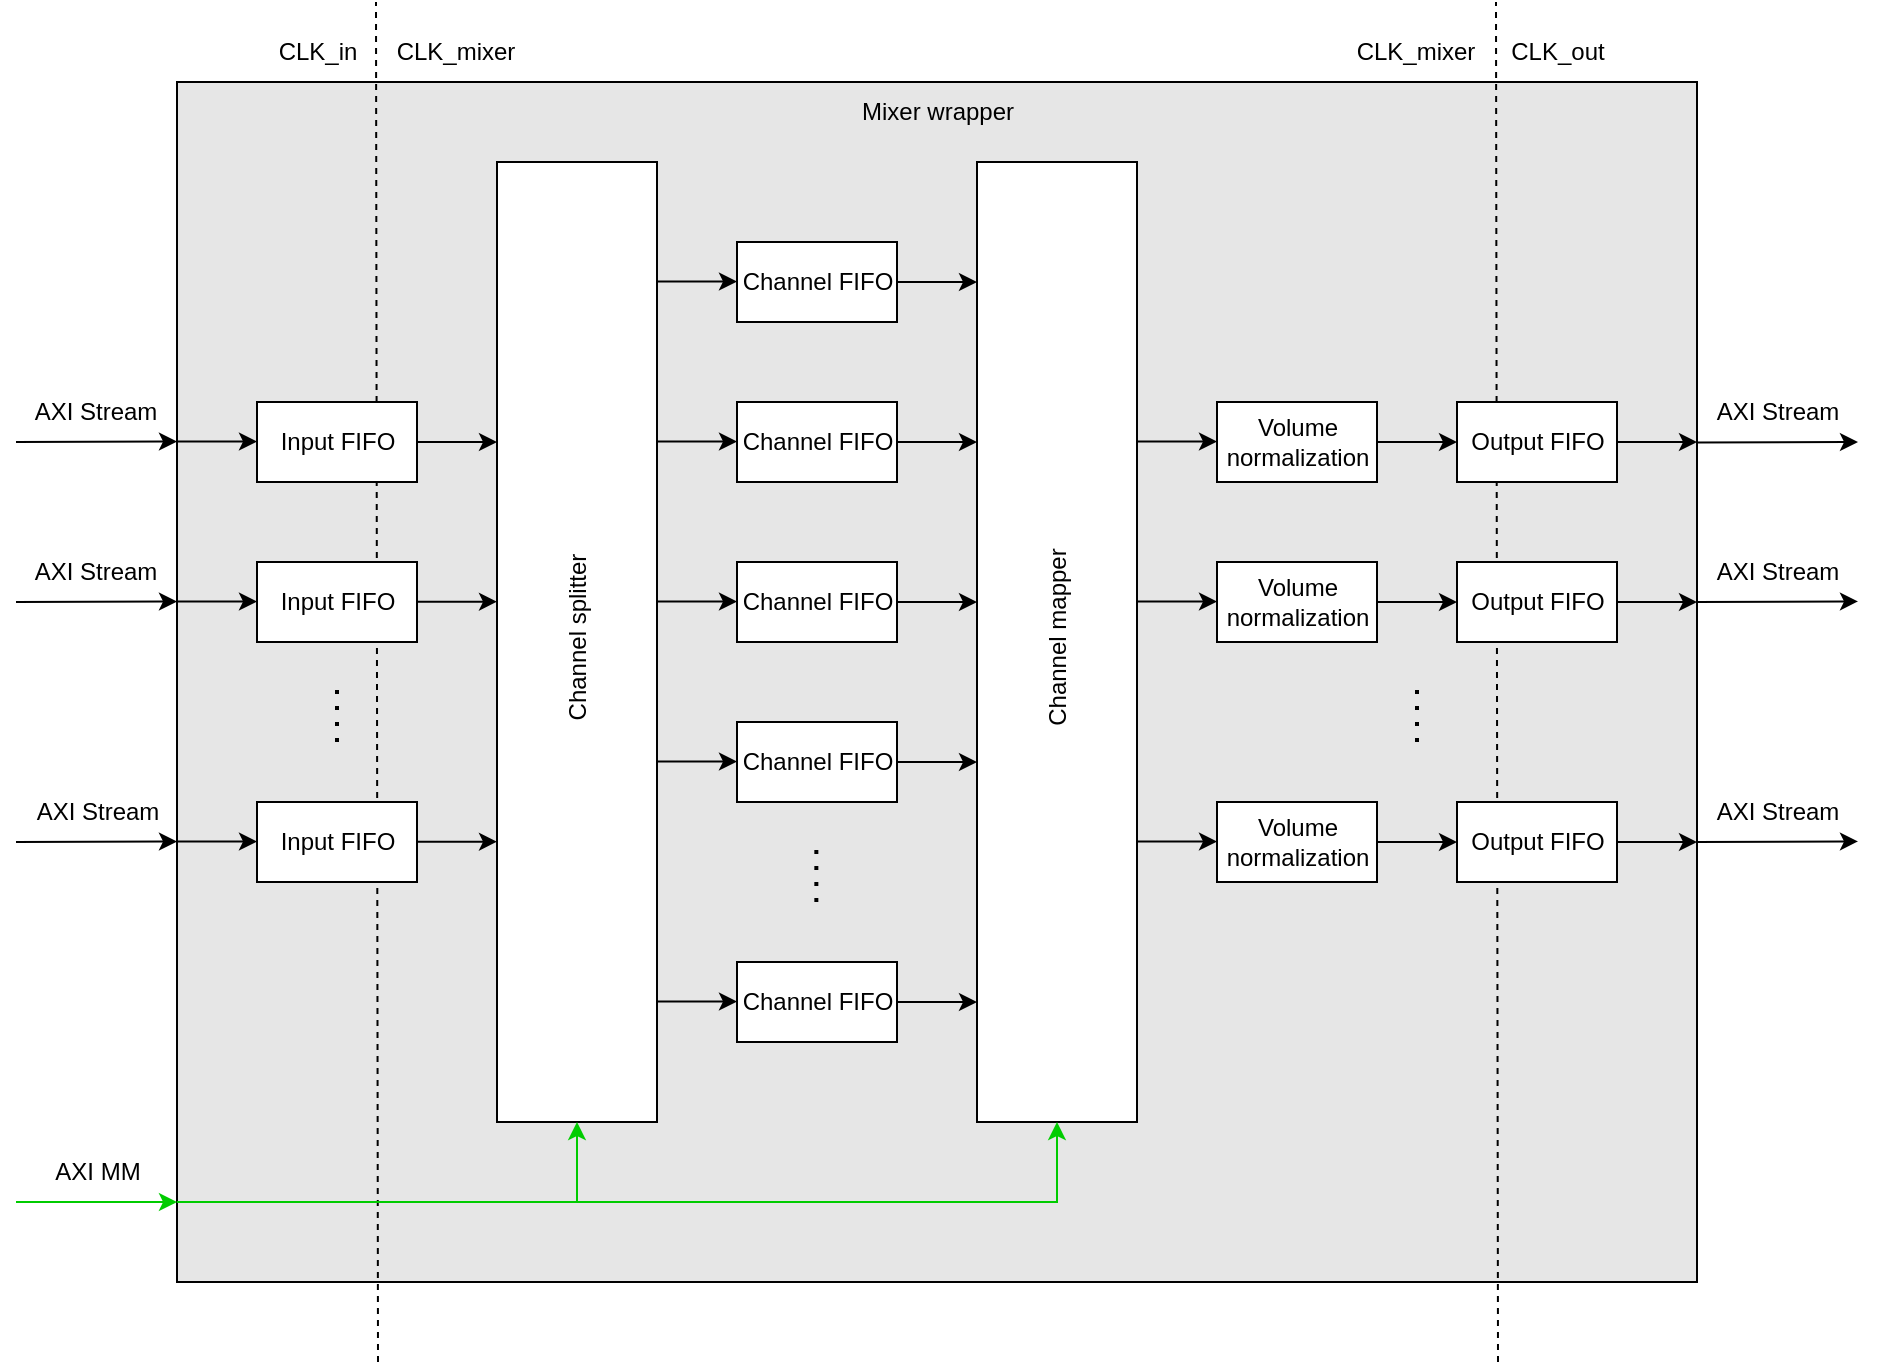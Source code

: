 <mxfile version="24.8.8">
  <diagram name="Page-1" id="g2rC1qAINQ6pp2GtvI6w">
    <mxGraphModel grid="1" page="1" gridSize="10" guides="1" tooltips="1" connect="1" arrows="1" fold="1" pageScale="1" pageWidth="827" pageHeight="1169" math="0" shadow="0">
      <root>
        <mxCell id="0" />
        <mxCell id="1" parent="0" />
        <mxCell id="42Vnc2HdHH7F2rJXRdI3-75" value="" style="rounded=0;whiteSpace=wrap;html=1;fillColor=#E6E6E6;" vertex="1" parent="1">
          <mxGeometry x="200.5" y="80" width="760" height="600" as="geometry" />
        </mxCell>
        <mxCell id="42Vnc2HdHH7F2rJXRdI3-92" value="" style="endArrow=none;dashed=1;html=1;rounded=0;" edge="1" parent="1">
          <mxGeometry width="50" height="50" relative="1" as="geometry">
            <mxPoint x="861" y="720" as="sourcePoint" />
            <mxPoint x="860" y="40" as="targetPoint" />
          </mxGeometry>
        </mxCell>
        <mxCell id="42Vnc2HdHH7F2rJXRdI3-91" value="" style="endArrow=none;dashed=1;html=1;rounded=0;" edge="1" parent="1">
          <mxGeometry width="50" height="50" relative="1" as="geometry">
            <mxPoint x="301" y="720" as="sourcePoint" />
            <mxPoint x="300" y="40" as="targetPoint" />
          </mxGeometry>
        </mxCell>
        <mxCell id="42Vnc2HdHH7F2rJXRdI3-1" value="" style="rounded=0;whiteSpace=wrap;html=1;" vertex="1" parent="1">
          <mxGeometry x="360.5" y="120" width="80" height="480" as="geometry" />
        </mxCell>
        <mxCell id="42Vnc2HdHH7F2rJXRdI3-2" value="" style="rounded=0;whiteSpace=wrap;html=1;" vertex="1" parent="1">
          <mxGeometry x="240.5" y="240" width="80" height="40" as="geometry" />
        </mxCell>
        <mxCell id="42Vnc2HdHH7F2rJXRdI3-3" value="" style="rounded=0;whiteSpace=wrap;html=1;" vertex="1" parent="1">
          <mxGeometry x="240.5" y="440" width="80" height="40" as="geometry" />
        </mxCell>
        <mxCell id="42Vnc2HdHH7F2rJXRdI3-4" value="" style="rounded=0;whiteSpace=wrap;html=1;" vertex="1" parent="1">
          <mxGeometry x="240.5" y="320" width="80" height="40" as="geometry" />
        </mxCell>
        <mxCell id="42Vnc2HdHH7F2rJXRdI3-5" value="" style="endArrow=none;dashed=1;html=1;dashPattern=1 3;strokeWidth=2;rounded=0;" edge="1" parent="1">
          <mxGeometry width="50" height="50" relative="1" as="geometry">
            <mxPoint x="280.5" y="410" as="sourcePoint" />
            <mxPoint x="280.5" y="380" as="targetPoint" />
          </mxGeometry>
        </mxCell>
        <mxCell id="42Vnc2HdHH7F2rJXRdI3-6" value="" style="endArrow=classic;html=1;rounded=0;exitX=1;exitY=0.5;exitDx=0;exitDy=0;" edge="1" parent="1" source="42Vnc2HdHH7F2rJXRdI3-2">
          <mxGeometry width="50" height="50" relative="1" as="geometry">
            <mxPoint x="700.5" y="380" as="sourcePoint" />
            <mxPoint x="360.5" y="260" as="targetPoint" />
          </mxGeometry>
        </mxCell>
        <mxCell id="42Vnc2HdHH7F2rJXRdI3-8" value="" style="endArrow=classic;html=1;rounded=0;exitX=1;exitY=0.5;exitDx=0;exitDy=0;" edge="1" parent="1">
          <mxGeometry width="50" height="50" relative="1" as="geometry">
            <mxPoint x="320.5" y="339.86" as="sourcePoint" />
            <mxPoint x="360.5" y="339.86" as="targetPoint" />
          </mxGeometry>
        </mxCell>
        <mxCell id="42Vnc2HdHH7F2rJXRdI3-9" value="" style="endArrow=classic;html=1;rounded=0;exitX=1;exitY=0.5;exitDx=0;exitDy=0;" edge="1" parent="1">
          <mxGeometry width="50" height="50" relative="1" as="geometry">
            <mxPoint x="320.5" y="459.86" as="sourcePoint" />
            <mxPoint x="360.5" y="459.86" as="targetPoint" />
          </mxGeometry>
        </mxCell>
        <mxCell id="42Vnc2HdHH7F2rJXRdI3-10" value="Input FIFO" style="text;html=1;align=center;verticalAlign=middle;whiteSpace=wrap;rounded=0;" vertex="1" parent="1">
          <mxGeometry x="240.5" y="245" width="80" height="30" as="geometry" />
        </mxCell>
        <mxCell id="42Vnc2HdHH7F2rJXRdI3-11" value="Input FIFO" style="text;html=1;align=center;verticalAlign=middle;whiteSpace=wrap;rounded=0;" vertex="1" parent="1">
          <mxGeometry x="240.5" y="325" width="80" height="30" as="geometry" />
        </mxCell>
        <mxCell id="42Vnc2HdHH7F2rJXRdI3-12" value="Input FIFO" style="text;html=1;align=center;verticalAlign=middle;whiteSpace=wrap;rounded=0;" vertex="1" parent="1">
          <mxGeometry x="240.5" y="445" width="80" height="30" as="geometry" />
        </mxCell>
        <mxCell id="42Vnc2HdHH7F2rJXRdI3-14" value="" style="endArrow=classic;html=1;rounded=0;exitX=1;exitY=0.5;exitDx=0;exitDy=0;" edge="1" parent="1">
          <mxGeometry width="50" height="50" relative="1" as="geometry">
            <mxPoint x="200.5" y="259.75" as="sourcePoint" />
            <mxPoint x="240.5" y="259.75" as="targetPoint" />
          </mxGeometry>
        </mxCell>
        <mxCell id="42Vnc2HdHH7F2rJXRdI3-15" value="" style="endArrow=classic;html=1;rounded=0;exitX=1;exitY=0.5;exitDx=0;exitDy=0;" edge="1" parent="1">
          <mxGeometry width="50" height="50" relative="1" as="geometry">
            <mxPoint x="200.5" y="339.75" as="sourcePoint" />
            <mxPoint x="240.5" y="339.75" as="targetPoint" />
          </mxGeometry>
        </mxCell>
        <mxCell id="42Vnc2HdHH7F2rJXRdI3-16" value="" style="endArrow=classic;html=1;rounded=0;exitX=1;exitY=0.5;exitDx=0;exitDy=0;" edge="1" parent="1">
          <mxGeometry width="50" height="50" relative="1" as="geometry">
            <mxPoint x="200.5" y="459.75" as="sourcePoint" />
            <mxPoint x="240.5" y="459.75" as="targetPoint" />
          </mxGeometry>
        </mxCell>
        <mxCell id="42Vnc2HdHH7F2rJXRdI3-21" value="" style="rounded=0;whiteSpace=wrap;html=1;" vertex="1" parent="1">
          <mxGeometry x="480.5" y="160" width="80" height="40" as="geometry" />
        </mxCell>
        <mxCell id="42Vnc2HdHH7F2rJXRdI3-22" value="" style="endArrow=classic;html=1;rounded=0;exitX=1;exitY=0.5;exitDx=0;exitDy=0;" edge="1" parent="1" source="42Vnc2HdHH7F2rJXRdI3-21">
          <mxGeometry width="50" height="50" relative="1" as="geometry">
            <mxPoint x="940.5" y="300" as="sourcePoint" />
            <mxPoint x="600.5" y="180" as="targetPoint" />
          </mxGeometry>
        </mxCell>
        <mxCell id="42Vnc2HdHH7F2rJXRdI3-24" value="" style="endArrow=classic;html=1;rounded=0;exitX=1;exitY=0.5;exitDx=0;exitDy=0;" edge="1" parent="1">
          <mxGeometry width="50" height="50" relative="1" as="geometry">
            <mxPoint x="440.5" y="179.75" as="sourcePoint" />
            <mxPoint x="480.5" y="179.75" as="targetPoint" />
          </mxGeometry>
        </mxCell>
        <mxCell id="42Vnc2HdHH7F2rJXRdI3-25" value="" style="rounded=0;whiteSpace=wrap;html=1;" vertex="1" parent="1">
          <mxGeometry x="480.5" y="240" width="80" height="40" as="geometry" />
        </mxCell>
        <mxCell id="42Vnc2HdHH7F2rJXRdI3-26" value="" style="endArrow=classic;html=1;rounded=0;exitX=1;exitY=0.5;exitDx=0;exitDy=0;" edge="1" parent="1" source="42Vnc2HdHH7F2rJXRdI3-25">
          <mxGeometry width="50" height="50" relative="1" as="geometry">
            <mxPoint x="940.5" y="380" as="sourcePoint" />
            <mxPoint x="600.5" y="260" as="targetPoint" />
          </mxGeometry>
        </mxCell>
        <mxCell id="42Vnc2HdHH7F2rJXRdI3-27" value="" style="endArrow=classic;html=1;rounded=0;exitX=1;exitY=0.5;exitDx=0;exitDy=0;" edge="1" parent="1">
          <mxGeometry width="50" height="50" relative="1" as="geometry">
            <mxPoint x="440.5" y="259.75" as="sourcePoint" />
            <mxPoint x="480.5" y="259.75" as="targetPoint" />
          </mxGeometry>
        </mxCell>
        <mxCell id="42Vnc2HdHH7F2rJXRdI3-28" value="" style="rounded=0;whiteSpace=wrap;html=1;" vertex="1" parent="1">
          <mxGeometry x="480.5" y="320" width="80" height="40" as="geometry" />
        </mxCell>
        <mxCell id="42Vnc2HdHH7F2rJXRdI3-29" value="" style="endArrow=classic;html=1;rounded=0;exitX=1;exitY=0.5;exitDx=0;exitDy=0;" edge="1" parent="1" source="42Vnc2HdHH7F2rJXRdI3-28">
          <mxGeometry width="50" height="50" relative="1" as="geometry">
            <mxPoint x="940.5" y="460" as="sourcePoint" />
            <mxPoint x="600.5" y="340" as="targetPoint" />
          </mxGeometry>
        </mxCell>
        <mxCell id="42Vnc2HdHH7F2rJXRdI3-30" value="" style="endArrow=classic;html=1;rounded=0;exitX=1;exitY=0.5;exitDx=0;exitDy=0;" edge="1" parent="1">
          <mxGeometry width="50" height="50" relative="1" as="geometry">
            <mxPoint x="440.5" y="339.75" as="sourcePoint" />
            <mxPoint x="480.5" y="339.75" as="targetPoint" />
          </mxGeometry>
        </mxCell>
        <mxCell id="42Vnc2HdHH7F2rJXRdI3-31" value="" style="rounded=0;whiteSpace=wrap;html=1;" vertex="1" parent="1">
          <mxGeometry x="480.5" y="400" width="80" height="40" as="geometry" />
        </mxCell>
        <mxCell id="42Vnc2HdHH7F2rJXRdI3-32" value="" style="endArrow=classic;html=1;rounded=0;exitX=1;exitY=0.5;exitDx=0;exitDy=0;" edge="1" parent="1" source="42Vnc2HdHH7F2rJXRdI3-31">
          <mxGeometry width="50" height="50" relative="1" as="geometry">
            <mxPoint x="940.5" y="540" as="sourcePoint" />
            <mxPoint x="600.5" y="420" as="targetPoint" />
          </mxGeometry>
        </mxCell>
        <mxCell id="42Vnc2HdHH7F2rJXRdI3-33" value="" style="endArrow=classic;html=1;rounded=0;exitX=1;exitY=0.5;exitDx=0;exitDy=0;" edge="1" parent="1">
          <mxGeometry width="50" height="50" relative="1" as="geometry">
            <mxPoint x="440.5" y="419.75" as="sourcePoint" />
            <mxPoint x="480.5" y="419.75" as="targetPoint" />
          </mxGeometry>
        </mxCell>
        <mxCell id="42Vnc2HdHH7F2rJXRdI3-34" value="" style="rounded=0;whiteSpace=wrap;html=1;" vertex="1" parent="1">
          <mxGeometry x="480.5" y="520" width="80" height="40" as="geometry" />
        </mxCell>
        <mxCell id="42Vnc2HdHH7F2rJXRdI3-35" value="" style="endArrow=classic;html=1;rounded=0;exitX=1;exitY=0.5;exitDx=0;exitDy=0;" edge="1" parent="1" source="42Vnc2HdHH7F2rJXRdI3-34">
          <mxGeometry width="50" height="50" relative="1" as="geometry">
            <mxPoint x="940.5" y="660" as="sourcePoint" />
            <mxPoint x="600.5" y="540" as="targetPoint" />
          </mxGeometry>
        </mxCell>
        <mxCell id="42Vnc2HdHH7F2rJXRdI3-36" value="" style="endArrow=classic;html=1;rounded=0;exitX=1;exitY=0.5;exitDx=0;exitDy=0;" edge="1" parent="1">
          <mxGeometry width="50" height="50" relative="1" as="geometry">
            <mxPoint x="440.5" y="539.75" as="sourcePoint" />
            <mxPoint x="480.5" y="539.75" as="targetPoint" />
          </mxGeometry>
        </mxCell>
        <mxCell id="42Vnc2HdHH7F2rJXRdI3-37" value="" style="endArrow=none;dashed=1;html=1;dashPattern=1 3;strokeWidth=2;rounded=0;" edge="1" parent="1">
          <mxGeometry width="50" height="50" relative="1" as="geometry">
            <mxPoint x="520.17" y="490" as="sourcePoint" />
            <mxPoint x="520.17" y="460" as="targetPoint" />
          </mxGeometry>
        </mxCell>
        <mxCell id="42Vnc2HdHH7F2rJXRdI3-38" value="Channel FIFO" style="text;html=1;align=center;verticalAlign=middle;whiteSpace=wrap;rounded=0;" vertex="1" parent="1">
          <mxGeometry x="480.5" y="165" width="80" height="30" as="geometry" />
        </mxCell>
        <mxCell id="42Vnc2HdHH7F2rJXRdI3-39" value="Channel FIFO" style="text;html=1;align=center;verticalAlign=middle;whiteSpace=wrap;rounded=0;" vertex="1" parent="1">
          <mxGeometry x="480.5" y="245" width="80" height="30" as="geometry" />
        </mxCell>
        <mxCell id="42Vnc2HdHH7F2rJXRdI3-40" value="Channel FIFO" style="text;html=1;align=center;verticalAlign=middle;whiteSpace=wrap;rounded=0;" vertex="1" parent="1">
          <mxGeometry x="480.5" y="325" width="80" height="30" as="geometry" />
        </mxCell>
        <mxCell id="42Vnc2HdHH7F2rJXRdI3-41" value="Channel FIFO" style="text;html=1;align=center;verticalAlign=middle;whiteSpace=wrap;rounded=0;" vertex="1" parent="1">
          <mxGeometry x="480.5" y="405" width="80" height="30" as="geometry" />
        </mxCell>
        <mxCell id="42Vnc2HdHH7F2rJXRdI3-42" value="Channel FIFO" style="text;html=1;align=center;verticalAlign=middle;whiteSpace=wrap;rounded=0;" vertex="1" parent="1">
          <mxGeometry x="480.5" y="525" width="80" height="30" as="geometry" />
        </mxCell>
        <mxCell id="42Vnc2HdHH7F2rJXRdI3-43" value="" style="rounded=0;whiteSpace=wrap;html=1;" vertex="1" parent="1">
          <mxGeometry x="600.5" y="120" width="80" height="480" as="geometry" />
        </mxCell>
        <mxCell id="42Vnc2HdHH7F2rJXRdI3-46" value="" style="rounded=0;whiteSpace=wrap;html=1;" vertex="1" parent="1">
          <mxGeometry x="840.5" y="240" width="80" height="40" as="geometry" />
        </mxCell>
        <mxCell id="42Vnc2HdHH7F2rJXRdI3-47" value="" style="endArrow=classic;html=1;rounded=0;exitX=1;exitY=0.5;exitDx=0;exitDy=0;" edge="1" parent="1" source="42Vnc2HdHH7F2rJXRdI3-46">
          <mxGeometry width="50" height="50" relative="1" as="geometry">
            <mxPoint x="1300.5" y="380" as="sourcePoint" />
            <mxPoint x="960.5" y="260" as="targetPoint" />
          </mxGeometry>
        </mxCell>
        <mxCell id="42Vnc2HdHH7F2rJXRdI3-48" value="" style="endArrow=classic;html=1;rounded=0;exitX=1;exitY=0.5;exitDx=0;exitDy=0;" edge="1" parent="1">
          <mxGeometry width="50" height="50" relative="1" as="geometry">
            <mxPoint x="680.5" y="259.75" as="sourcePoint" />
            <mxPoint x="720.5" y="259.75" as="targetPoint" />
          </mxGeometry>
        </mxCell>
        <mxCell id="42Vnc2HdHH7F2rJXRdI3-50" value="" style="rounded=0;whiteSpace=wrap;html=1;" vertex="1" parent="1">
          <mxGeometry x="720.5" y="240" width="80" height="40" as="geometry" />
        </mxCell>
        <mxCell id="42Vnc2HdHH7F2rJXRdI3-51" value="" style="endArrow=classic;html=1;rounded=0;exitX=1;exitY=0.5;exitDx=0;exitDy=0;" edge="1" parent="1" source="42Vnc2HdHH7F2rJXRdI3-50">
          <mxGeometry width="50" height="50" relative="1" as="geometry">
            <mxPoint x="1180.5" y="380" as="sourcePoint" />
            <mxPoint x="840.5" y="260" as="targetPoint" />
          </mxGeometry>
        </mxCell>
        <mxCell id="42Vnc2HdHH7F2rJXRdI3-52" value="&lt;div&gt;Volume&lt;/div&gt;&lt;div&gt;normalization&lt;br&gt;&lt;/div&gt;" style="text;html=1;align=center;verticalAlign=middle;whiteSpace=wrap;rounded=0;" vertex="1" parent="1">
          <mxGeometry x="720.5" y="245" width="80" height="30" as="geometry" />
        </mxCell>
        <mxCell id="42Vnc2HdHH7F2rJXRdI3-53" value="Output FIFO" style="text;html=1;align=center;verticalAlign=middle;whiteSpace=wrap;rounded=0;" vertex="1" parent="1">
          <mxGeometry x="840.5" y="245" width="80" height="30" as="geometry" />
        </mxCell>
        <mxCell id="42Vnc2HdHH7F2rJXRdI3-54" value="" style="rounded=0;whiteSpace=wrap;html=1;" vertex="1" parent="1">
          <mxGeometry x="840.5" y="320" width="80" height="40" as="geometry" />
        </mxCell>
        <mxCell id="42Vnc2HdHH7F2rJXRdI3-55" value="" style="endArrow=classic;html=1;rounded=0;exitX=1;exitY=0.5;exitDx=0;exitDy=0;" edge="1" parent="1" source="42Vnc2HdHH7F2rJXRdI3-54">
          <mxGeometry width="50" height="50" relative="1" as="geometry">
            <mxPoint x="1300.5" y="460" as="sourcePoint" />
            <mxPoint x="960.5" y="340" as="targetPoint" />
          </mxGeometry>
        </mxCell>
        <mxCell id="42Vnc2HdHH7F2rJXRdI3-56" value="" style="endArrow=classic;html=1;rounded=0;exitX=1;exitY=0.5;exitDx=0;exitDy=0;" edge="1" parent="1">
          <mxGeometry width="50" height="50" relative="1" as="geometry">
            <mxPoint x="680.5" y="339.75" as="sourcePoint" />
            <mxPoint x="720.5" y="339.75" as="targetPoint" />
          </mxGeometry>
        </mxCell>
        <mxCell id="42Vnc2HdHH7F2rJXRdI3-57" value="" style="rounded=0;whiteSpace=wrap;html=1;" vertex="1" parent="1">
          <mxGeometry x="720.5" y="320" width="80" height="40" as="geometry" />
        </mxCell>
        <mxCell id="42Vnc2HdHH7F2rJXRdI3-58" value="" style="endArrow=classic;html=1;rounded=0;exitX=1;exitY=0.5;exitDx=0;exitDy=0;" edge="1" parent="1" source="42Vnc2HdHH7F2rJXRdI3-57">
          <mxGeometry width="50" height="50" relative="1" as="geometry">
            <mxPoint x="1180.5" y="460" as="sourcePoint" />
            <mxPoint x="840.5" y="340" as="targetPoint" />
          </mxGeometry>
        </mxCell>
        <mxCell id="42Vnc2HdHH7F2rJXRdI3-59" value="&lt;div&gt;Volume&lt;/div&gt;&lt;div&gt;normalization&lt;br&gt;&lt;/div&gt;" style="text;html=1;align=center;verticalAlign=middle;whiteSpace=wrap;rounded=0;" vertex="1" parent="1">
          <mxGeometry x="720.5" y="325" width="80" height="30" as="geometry" />
        </mxCell>
        <mxCell id="42Vnc2HdHH7F2rJXRdI3-60" value="Output FIFO" style="text;html=1;align=center;verticalAlign=middle;whiteSpace=wrap;rounded=0;" vertex="1" parent="1">
          <mxGeometry x="840.5" y="325" width="80" height="30" as="geometry" />
        </mxCell>
        <mxCell id="42Vnc2HdHH7F2rJXRdI3-61" value="" style="rounded=0;whiteSpace=wrap;html=1;" vertex="1" parent="1">
          <mxGeometry x="840.5" y="440" width="80" height="40" as="geometry" />
        </mxCell>
        <mxCell id="42Vnc2HdHH7F2rJXRdI3-62" value="" style="endArrow=classic;html=1;rounded=0;exitX=1;exitY=0.5;exitDx=0;exitDy=0;" edge="1" parent="1" source="42Vnc2HdHH7F2rJXRdI3-61">
          <mxGeometry width="50" height="50" relative="1" as="geometry">
            <mxPoint x="1300.5" y="580" as="sourcePoint" />
            <mxPoint x="960.5" y="460" as="targetPoint" />
          </mxGeometry>
        </mxCell>
        <mxCell id="42Vnc2HdHH7F2rJXRdI3-63" value="" style="endArrow=classic;html=1;rounded=0;exitX=1;exitY=0.5;exitDx=0;exitDy=0;" edge="1" parent="1">
          <mxGeometry width="50" height="50" relative="1" as="geometry">
            <mxPoint x="680.5" y="459.75" as="sourcePoint" />
            <mxPoint x="720.5" y="459.75" as="targetPoint" />
          </mxGeometry>
        </mxCell>
        <mxCell id="42Vnc2HdHH7F2rJXRdI3-64" value="" style="rounded=0;whiteSpace=wrap;html=1;" vertex="1" parent="1">
          <mxGeometry x="720.5" y="440" width="80" height="40" as="geometry" />
        </mxCell>
        <mxCell id="42Vnc2HdHH7F2rJXRdI3-65" value="" style="endArrow=classic;html=1;rounded=0;exitX=1;exitY=0.5;exitDx=0;exitDy=0;" edge="1" parent="1" source="42Vnc2HdHH7F2rJXRdI3-64">
          <mxGeometry width="50" height="50" relative="1" as="geometry">
            <mxPoint x="1180.5" y="580" as="sourcePoint" />
            <mxPoint x="840.5" y="460" as="targetPoint" />
          </mxGeometry>
        </mxCell>
        <mxCell id="42Vnc2HdHH7F2rJXRdI3-66" value="&lt;div&gt;Volume&lt;/div&gt;&lt;div&gt;normalization&lt;br&gt;&lt;/div&gt;" style="text;html=1;align=center;verticalAlign=middle;whiteSpace=wrap;rounded=0;" vertex="1" parent="1">
          <mxGeometry x="720.5" y="445" width="80" height="30" as="geometry" />
        </mxCell>
        <mxCell id="42Vnc2HdHH7F2rJXRdI3-67" value="Output FIFO" style="text;html=1;align=center;verticalAlign=middle;whiteSpace=wrap;rounded=0;" vertex="1" parent="1">
          <mxGeometry x="840.5" y="445" width="80" height="30" as="geometry" />
        </mxCell>
        <mxCell id="42Vnc2HdHH7F2rJXRdI3-68" value="" style="endArrow=none;dashed=1;html=1;dashPattern=1 3;strokeWidth=2;rounded=0;" edge="1" parent="1">
          <mxGeometry width="50" height="50" relative="1" as="geometry">
            <mxPoint x="820.5" y="410" as="sourcePoint" />
            <mxPoint x="820.5" y="380" as="targetPoint" />
          </mxGeometry>
        </mxCell>
        <mxCell id="42Vnc2HdHH7F2rJXRdI3-70" value="Channel splitter" style="text;html=1;align=center;verticalAlign=middle;whiteSpace=wrap;rounded=0;rotation=-90;" vertex="1" parent="1">
          <mxGeometry x="168" y="342.5" width="465" height="30" as="geometry" />
        </mxCell>
        <mxCell id="42Vnc2HdHH7F2rJXRdI3-71" value="Channel mapper" style="text;html=1;align=center;verticalAlign=middle;whiteSpace=wrap;rounded=0;rotation=-90;" vertex="1" parent="1">
          <mxGeometry x="408" y="342.5" width="465" height="30" as="geometry" />
        </mxCell>
        <mxCell id="42Vnc2HdHH7F2rJXRdI3-72" value="" style="endArrow=classic;html=1;rounded=0;entryX=0.5;entryY=1;entryDx=0;entryDy=0;strokeColor=#00CC00;" edge="1" parent="1" target="42Vnc2HdHH7F2rJXRdI3-1">
          <mxGeometry width="50" height="50" relative="1" as="geometry">
            <mxPoint x="200.5" y="640" as="sourcePoint" />
            <mxPoint x="371.3" y="640" as="targetPoint" />
            <Array as="points">
              <mxPoint x="400.5" y="640" />
            </Array>
          </mxGeometry>
        </mxCell>
        <mxCell id="42Vnc2HdHH7F2rJXRdI3-73" value="" style="endArrow=classic;html=1;rounded=0;entryX=0.5;entryY=1;entryDx=0;entryDy=0;strokeColor=#00CC00;" edge="1" parent="1">
          <mxGeometry width="50" height="50" relative="1" as="geometry">
            <mxPoint x="400.5" y="640" as="sourcePoint" />
            <mxPoint x="640.5" y="600" as="targetPoint" />
            <Array as="points">
              <mxPoint x="640.5" y="640" />
            </Array>
          </mxGeometry>
        </mxCell>
        <mxCell id="42Vnc2HdHH7F2rJXRdI3-76" value="" style="endArrow=classic;html=1;rounded=0;entryX=0.5;entryY=1;entryDx=0;entryDy=0;strokeColor=#00CC00;" edge="1" parent="1">
          <mxGeometry width="50" height="50" relative="1" as="geometry">
            <mxPoint x="120" y="640" as="sourcePoint" />
            <mxPoint x="200.5" y="640" as="targetPoint" />
            <Array as="points" />
          </mxGeometry>
        </mxCell>
        <mxCell id="42Vnc2HdHH7F2rJXRdI3-77" value="" style="endArrow=classic;html=1;rounded=0;" edge="1" parent="1">
          <mxGeometry width="50" height="50" relative="1" as="geometry">
            <mxPoint x="120" y="460" as="sourcePoint" />
            <mxPoint x="200.5" y="459.76" as="targetPoint" />
          </mxGeometry>
        </mxCell>
        <mxCell id="42Vnc2HdHH7F2rJXRdI3-78" value="" style="endArrow=classic;html=1;rounded=0;" edge="1" parent="1">
          <mxGeometry width="50" height="50" relative="1" as="geometry">
            <mxPoint x="120" y="340" as="sourcePoint" />
            <mxPoint x="200.5" y="339.76" as="targetPoint" />
          </mxGeometry>
        </mxCell>
        <mxCell id="42Vnc2HdHH7F2rJXRdI3-79" value="" style="endArrow=classic;html=1;rounded=0;" edge="1" parent="1">
          <mxGeometry width="50" height="50" relative="1" as="geometry">
            <mxPoint x="120" y="260" as="sourcePoint" />
            <mxPoint x="200.5" y="259.76" as="targetPoint" />
          </mxGeometry>
        </mxCell>
        <mxCell id="42Vnc2HdHH7F2rJXRdI3-80" value="" style="endArrow=classic;html=1;rounded=0;" edge="1" parent="1">
          <mxGeometry width="50" height="50" relative="1" as="geometry">
            <mxPoint x="960.5" y="260.24" as="sourcePoint" />
            <mxPoint x="1041" y="260" as="targetPoint" />
          </mxGeometry>
        </mxCell>
        <mxCell id="42Vnc2HdHH7F2rJXRdI3-81" value="" style="endArrow=classic;html=1;rounded=0;" edge="1" parent="1">
          <mxGeometry width="50" height="50" relative="1" as="geometry">
            <mxPoint x="960.5" y="339.95" as="sourcePoint" />
            <mxPoint x="1041" y="339.71" as="targetPoint" />
          </mxGeometry>
        </mxCell>
        <mxCell id="42Vnc2HdHH7F2rJXRdI3-82" value="" style="endArrow=classic;html=1;rounded=0;" edge="1" parent="1">
          <mxGeometry width="50" height="50" relative="1" as="geometry">
            <mxPoint x="960.5" y="459.95" as="sourcePoint" />
            <mxPoint x="1041" y="459.71" as="targetPoint" />
          </mxGeometry>
        </mxCell>
        <mxCell id="42Vnc2HdHH7F2rJXRdI3-83" value="AXI Stream" style="text;html=1;align=center;verticalAlign=middle;whiteSpace=wrap;rounded=0;" vertex="1" parent="1">
          <mxGeometry x="120" y="310" width="80" height="30" as="geometry" />
        </mxCell>
        <mxCell id="42Vnc2HdHH7F2rJXRdI3-84" value="AXI Stream" style="text;html=1;align=center;verticalAlign=middle;whiteSpace=wrap;rounded=0;" vertex="1" parent="1">
          <mxGeometry x="120" y="230" width="80" height="30" as="geometry" />
        </mxCell>
        <mxCell id="42Vnc2HdHH7F2rJXRdI3-85" value="AXI Stream" style="text;html=1;align=center;verticalAlign=middle;whiteSpace=wrap;rounded=0;" vertex="1" parent="1">
          <mxGeometry x="120.5" y="430" width="80" height="30" as="geometry" />
        </mxCell>
        <mxCell id="42Vnc2HdHH7F2rJXRdI3-86" value="AXI Stream" style="text;html=1;align=center;verticalAlign=middle;whiteSpace=wrap;rounded=0;" vertex="1" parent="1">
          <mxGeometry x="960.5" y="430" width="80" height="30" as="geometry" />
        </mxCell>
        <mxCell id="42Vnc2HdHH7F2rJXRdI3-87" value="AXI Stream" style="text;html=1;align=center;verticalAlign=middle;whiteSpace=wrap;rounded=0;" vertex="1" parent="1">
          <mxGeometry x="960.5" y="310" width="80" height="30" as="geometry" />
        </mxCell>
        <mxCell id="42Vnc2HdHH7F2rJXRdI3-88" value="AXI Stream" style="text;html=1;align=center;verticalAlign=middle;whiteSpace=wrap;rounded=0;" vertex="1" parent="1">
          <mxGeometry x="960.5" y="230" width="80" height="30" as="geometry" />
        </mxCell>
        <mxCell id="42Vnc2HdHH7F2rJXRdI3-89" value="AXI MM" style="text;html=1;align=center;verticalAlign=middle;whiteSpace=wrap;rounded=0;" vertex="1" parent="1">
          <mxGeometry x="120.5" y="610" width="80" height="30" as="geometry" />
        </mxCell>
        <mxCell id="42Vnc2HdHH7F2rJXRdI3-90" value="Mixer wrapper" style="text;html=1;align=center;verticalAlign=middle;whiteSpace=wrap;rounded=0;" vertex="1" parent="1">
          <mxGeometry x="200.5" y="80" width="759.5" height="30" as="geometry" />
        </mxCell>
        <mxCell id="42Vnc2HdHH7F2rJXRdI3-93" value="CLK_in" style="text;html=1;align=center;verticalAlign=middle;whiteSpace=wrap;rounded=0;" vertex="1" parent="1">
          <mxGeometry x="240.5" y="50" width="60" height="30" as="geometry" />
        </mxCell>
        <mxCell id="42Vnc2HdHH7F2rJXRdI3-94" value="CLK_mixer" style="text;html=1;align=center;verticalAlign=middle;whiteSpace=wrap;rounded=0;" vertex="1" parent="1">
          <mxGeometry x="310" y="50" width="60" height="30" as="geometry" />
        </mxCell>
        <mxCell id="42Vnc2HdHH7F2rJXRdI3-95" value="CLK_mixer" style="text;html=1;align=center;verticalAlign=middle;whiteSpace=wrap;rounded=0;" vertex="1" parent="1">
          <mxGeometry x="790" y="50" width="60" height="30" as="geometry" />
        </mxCell>
        <mxCell id="42Vnc2HdHH7F2rJXRdI3-96" value="CLK_out" style="text;html=1;align=center;verticalAlign=middle;whiteSpace=wrap;rounded=0;" vertex="1" parent="1">
          <mxGeometry x="860.5" y="50" width="60" height="30" as="geometry" />
        </mxCell>
      </root>
    </mxGraphModel>
  </diagram>
</mxfile>
